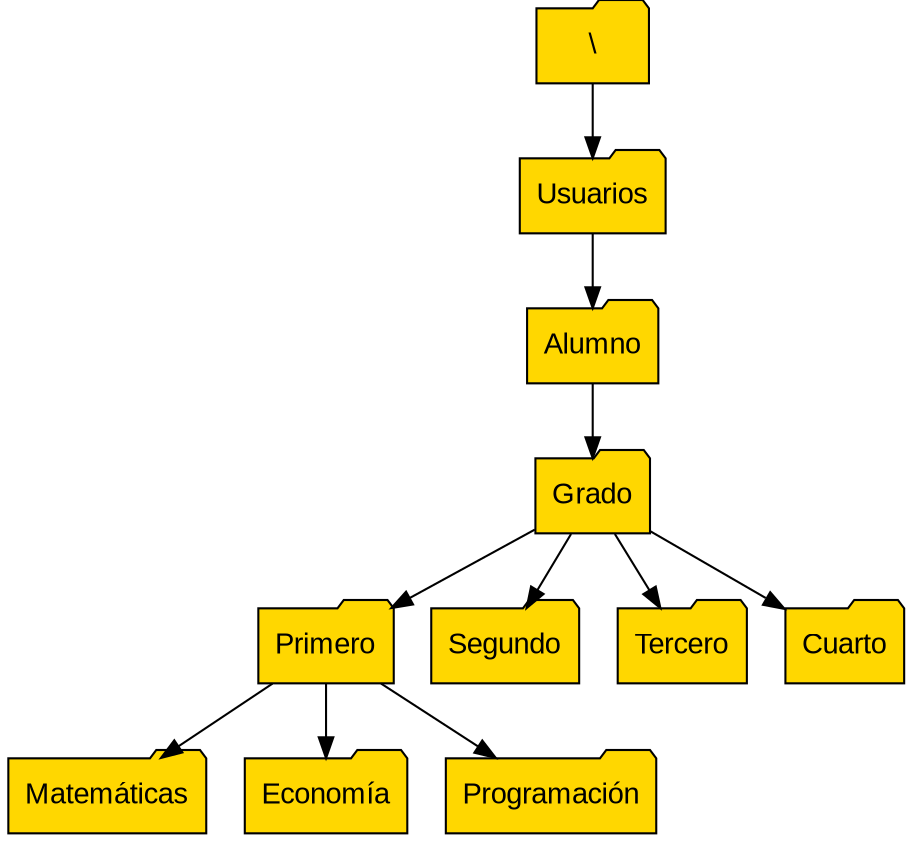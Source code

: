 digraph D {

  node [shape=folder fontname=Arial style=filled fillcolor=gold]

  A [label = "\\"]
  B [label = "Usuarios"]  
  C [label = "Alumno"]
  D [label = "Grado"]
  E [label = "Primero"]
  F [label = "Segundo"]
  G [label = "Tercero"]
  H [label = "Cuarto"]
  I [label = "Matemáticas"]
  J [label = "Economía"]
  K [label = "Programación"]

  A -> B 
  B -> C
  C -> D
  D -> E
  D -> F
  D -> G
  D -> H
  E -> I
  E -> J
  E -> K
}